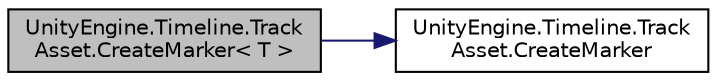 digraph "UnityEngine.Timeline.TrackAsset.CreateMarker&lt; T &gt;"
{
 // LATEX_PDF_SIZE
  edge [fontname="Helvetica",fontsize="10",labelfontname="Helvetica",labelfontsize="10"];
  node [fontname="Helvetica",fontsize="10",shape=record];
  rankdir="LR";
  Node1 [label="UnityEngine.Timeline.Track\lAsset.CreateMarker\< T \>",height=0.2,width=0.4,color="black", fillcolor="grey75", style="filled", fontcolor="black",tooltip="Creates a marker of the requested type, at a specific time, and adds the marker to the current asset."];
  Node1 -> Node2 [color="midnightblue",fontsize="10",style="solid",fontname="Helvetica"];
  Node2 [label="UnityEngine.Timeline.Track\lAsset.CreateMarker",height=0.2,width=0.4,color="black", fillcolor="white", style="filled",URL="$class_unity_engine_1_1_timeline_1_1_track_asset.html#ac843e25a3ff466f9843381e8acf005a9",tooltip="Creates a marker of the requested type, at a specific time, and adds the marker to the current asset."];
}

